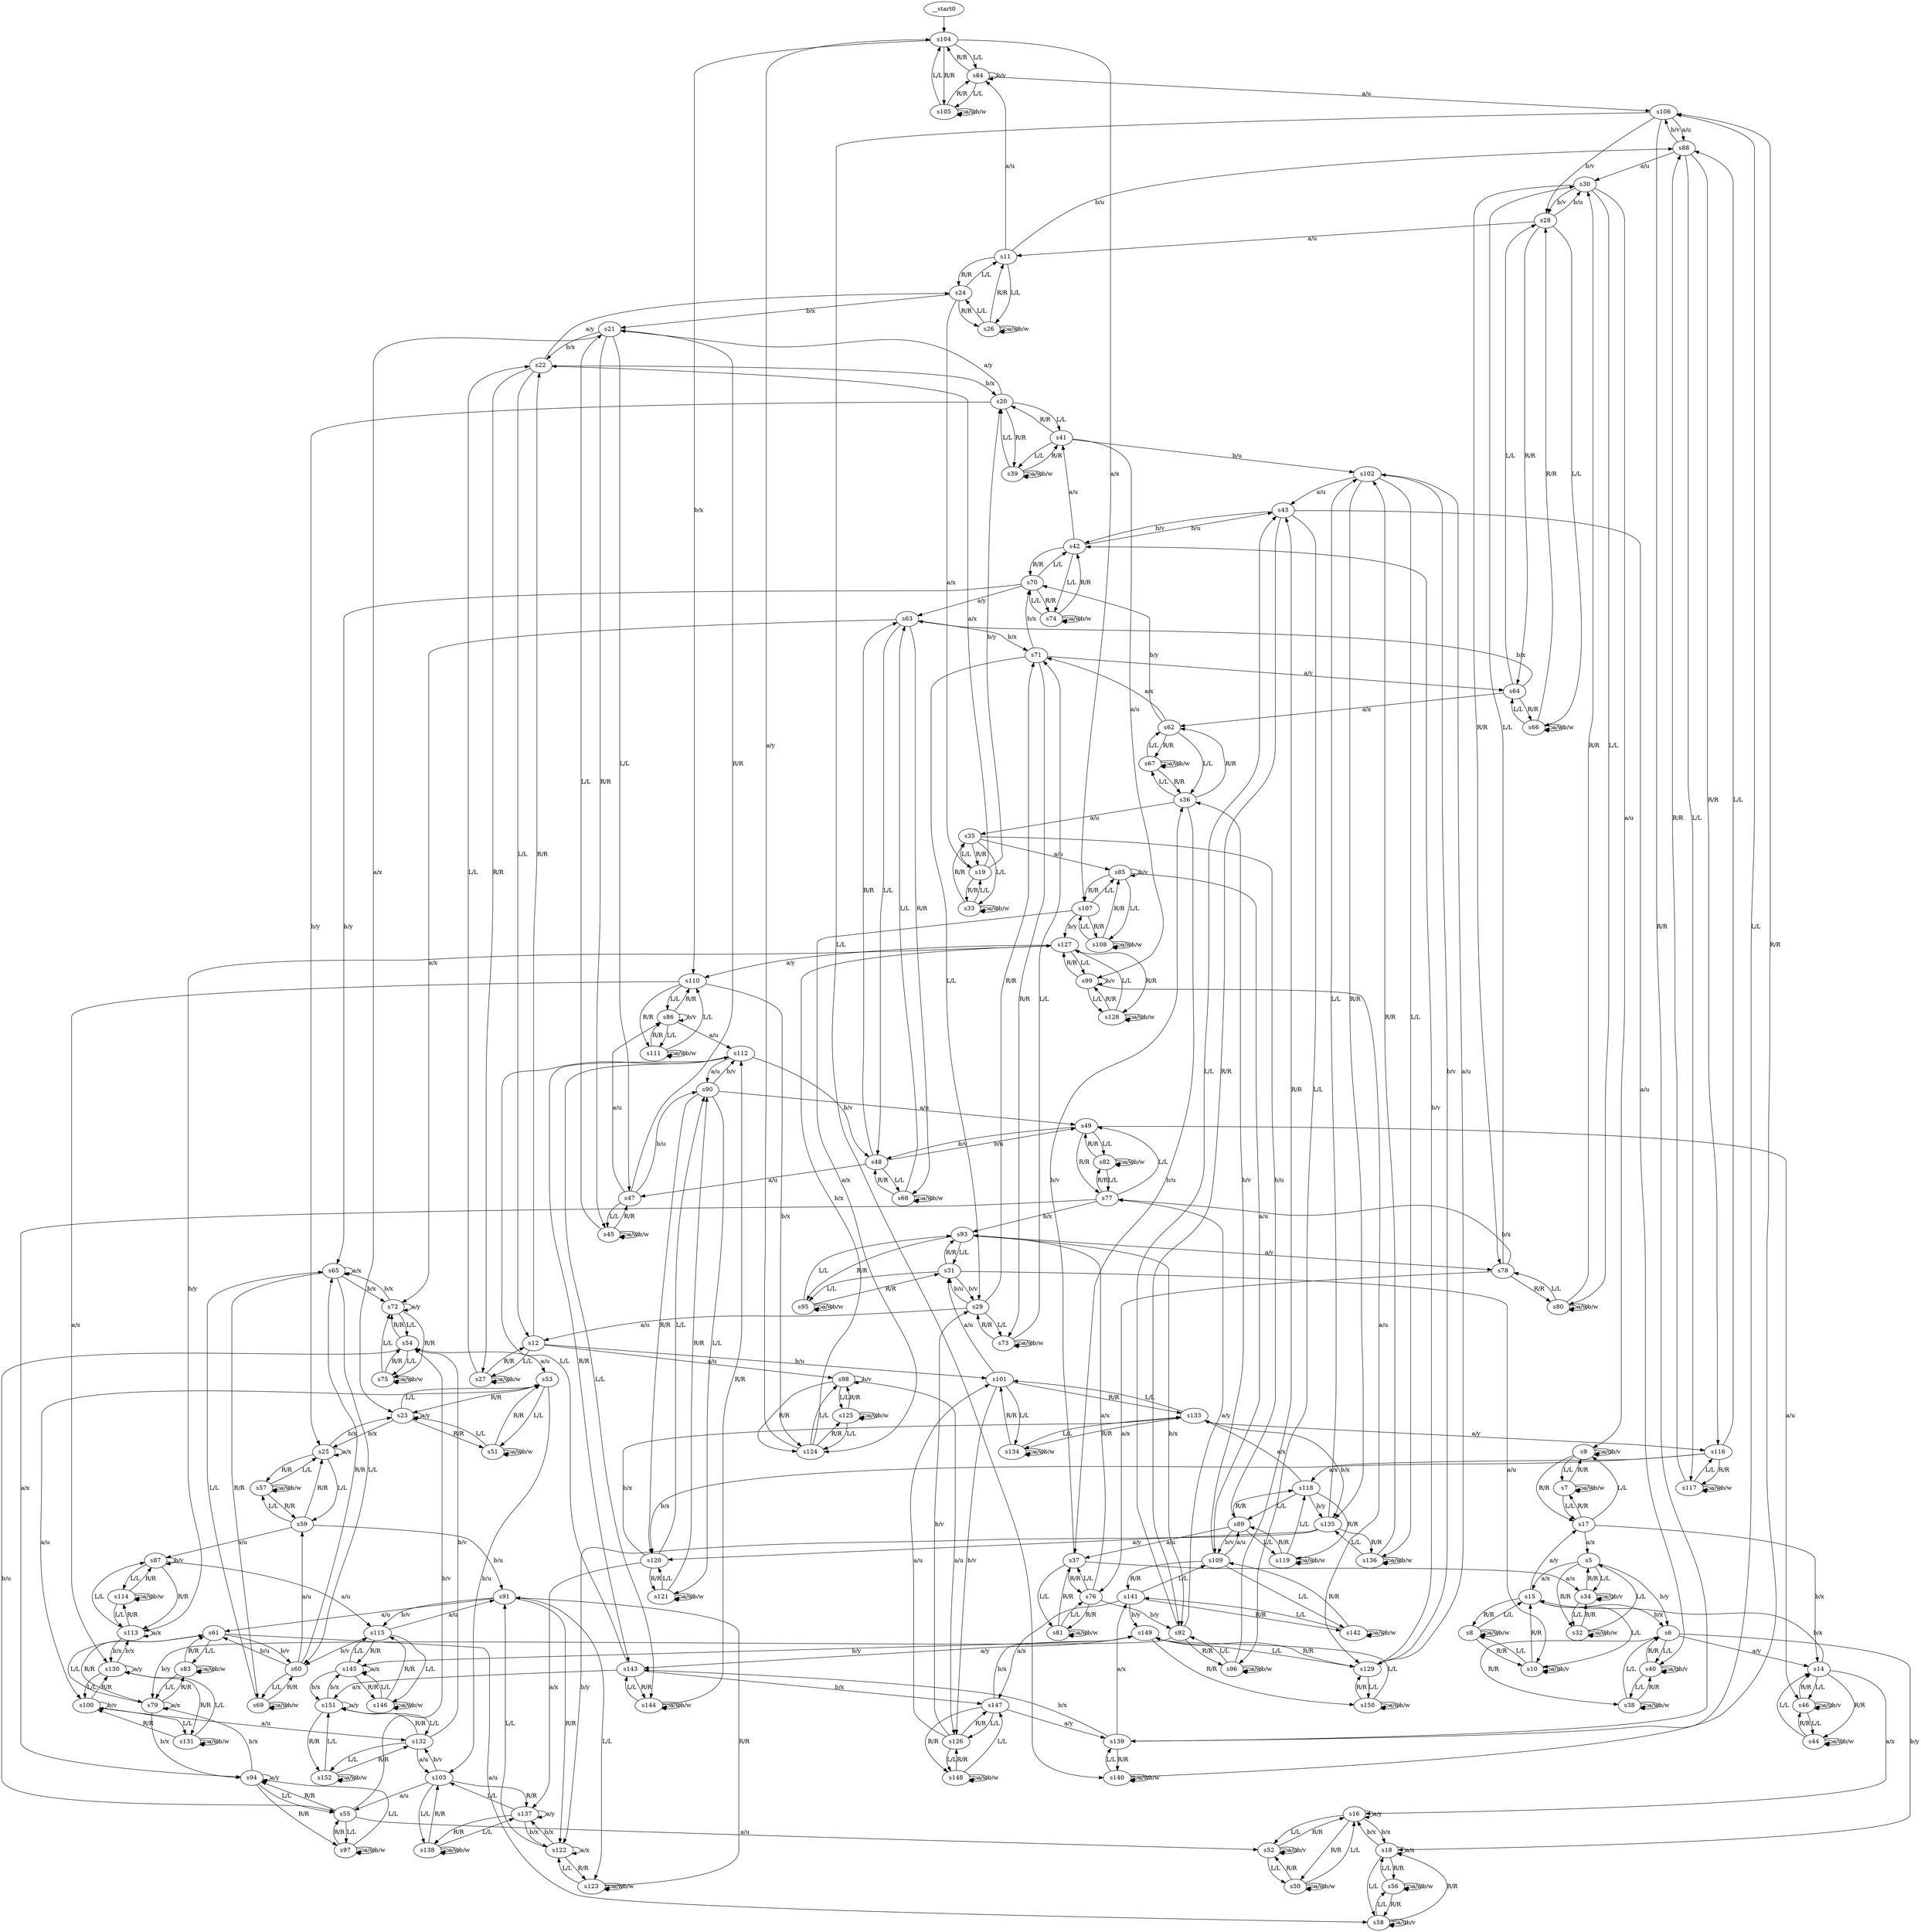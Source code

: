 digraph g {
  __start0 -> s104;

  s104 -> s84 [label="L/L"]
  s104 -> s105 [label="R/R"]
  s104 -> s107 [label="a/x"]
  s104 -> s110 [label="b/x"]
  s5 -> s34 [label="L/L"]
  s5 -> s32 [label="R/R"]
  s5 -> s15 [label="a/x"]
  s5 -> s6 [label="b/y"]
  s6 -> s40 [label="L/L"]
  s6 -> s38 [label="R/R"]
  s6 -> s14 [label="a/y"]
  s6 -> s18 [label="b/y"]
  s7 -> s17 [label="L/L"]
  s7 -> s9 [label="R/R"]
  s7 -> s7 [label="a/w"]
  s7 -> s7 [label="b/w"]
  s8 -> s15 [label="L/L"]
  s8 -> s10 [label="R/R"]
  s8 -> s8 [label="a/w"]
  s8 -> s8 [label="b/w"]
  s9 -> s7 [label="L/L"]
  s9 -> s17 [label="R/R"]
  s9 -> s9 [label="a/u"]
  s9 -> s9 [label="b/v"]
  s10 -> s8 [label="L/L"]
  s10 -> s15 [label="R/R"]
  s10 -> s10 [label="a/u"]
  s10 -> s10 [label="b/v"]
  s11 -> s26 [label="L/L"]
  s11 -> s24 [label="R/R"]
  s11 -> s84 [label="a/u"]
  s11 -> s88 [label="b/u"]
  s12 -> s27 [label="L/L"]
  s12 -> s22 [label="R/R"]
  s12 -> s98 [label="a/u"]
  s12 -> s101 [label="b/u"]
  s14 -> s46 [label="L/L"]
  s14 -> s44 [label="R/R"]
  s14 -> s16 [label="a/x"]
  s14 -> s15 [label="b/x"]
  s15 -> s10 [label="L/L"]
  s15 -> s8 [label="R/R"]
  s15 -> s17 [label="a/y"]
  s15 -> s6 [label="b/x"]
  s16 -> s52 [label="L/L"]
  s16 -> s50 [label="R/R"]
  s16 -> s16 [label="a/y"]
  s16 -> s18 [label="b/x"]
  s17 -> s9 [label="L/L"]
  s17 -> s7 [label="R/R"]
  s17 -> s5 [label="a/x"]
  s17 -> s14 [label="b/x"]
  s18 -> s58 [label="L/L"]
  s18 -> s56 [label="R/R"]
  s18 -> s18 [label="a/x"]
  s18 -> s16 [label="b/x"]
  s19 -> s35 [label="L/L"]
  s19 -> s33 [label="R/R"]
  s19 -> s22 [label="a/x"]
  s19 -> s20 [label="b/y"]
  s20 -> s41 [label="L/L"]
  s20 -> s39 [label="R/R"]
  s20 -> s21 [label="a/y"]
  s20 -> s25 [label="b/y"]
  s21 -> s47 [label="L/L"]
  s21 -> s45 [label="R/R"]
  s21 -> s23 [label="a/x"]
  s21 -> s22 [label="b/x"]
  s22 -> s12 [label="L/L"]
  s22 -> s27 [label="R/R"]
  s22 -> s24 [label="a/y"]
  s22 -> s20 [label="b/x"]
  s23 -> s53 [label="L/L"]
  s23 -> s51 [label="R/R"]
  s23 -> s23 [label="a/y"]
  s23 -> s25 [label="b/x"]
  s24 -> s11 [label="L/L"]
  s24 -> s26 [label="R/R"]
  s24 -> s19 [label="a/x"]
  s24 -> s21 [label="b/x"]
  s25 -> s59 [label="L/L"]
  s25 -> s57 [label="R/R"]
  s25 -> s25 [label="a/x"]
  s25 -> s23 [label="b/x"]
  s26 -> s24 [label="L/L"]
  s26 -> s11 [label="R/R"]
  s26 -> s26 [label="a/w"]
  s26 -> s26 [label="b/w"]
  s27 -> s22 [label="L/L"]
  s27 -> s12 [label="R/R"]
  s27 -> s27 [label="a/w"]
  s27 -> s27 [label="b/w"]
  s28 -> s66 [label="L/L"]
  s28 -> s64 [label="R/R"]
  s28 -> s11 [label="a/u"]
  s28 -> s30 [label="b/u"]
  s29 -> s73 [label="L/L"]
  s29 -> s71 [label="R/R"]
  s29 -> s12 [label="a/u"]
  s29 -> s31 [label="b/u"]
  s30 -> s80 [label="L/L"]
  s30 -> s78 [label="R/R"]
  s30 -> s9 [label="a/u"]
  s30 -> s28 [label="b/v"]
  s31 -> s95 [label="L/L"]
  s31 -> s93 [label="R/R"]
  s31 -> s10 [label="a/u"]
  s31 -> s29 [label="b/v"]
  s32 -> s5 [label="L/L"]
  s32 -> s34 [label="R/R"]
  s32 -> s32 [label="a/w"]
  s32 -> s32 [label="b/w"]
  s33 -> s19 [label="L/L"]
  s33 -> s35 [label="R/R"]
  s33 -> s33 [label="a/w"]
  s33 -> s33 [label="b/w"]
  s34 -> s32 [label="L/L"]
  s34 -> s5 [label="R/R"]
  s34 -> s34 [label="a/u"]
  s34 -> s34 [label="b/v"]
  s35 -> s33 [label="L/L"]
  s35 -> s19 [label="R/R"]
  s35 -> s85 [label="a/u"]
  s35 -> s89 [label="b/u"]
  s36 -> s67 [label="L/L"]
  s36 -> s62 [label="R/R"]
  s36 -> s35 [label="a/u"]
  s36 -> s37 [label="b/u"]
  s37 -> s81 [label="L/L"]
  s37 -> s76 [label="R/R"]
  s37 -> s34 [label="a/u"]
  s37 -> s36 [label="b/v"]
  s38 -> s6 [label="L/L"]
  s38 -> s40 [label="R/R"]
  s38 -> s38 [label="a/w"]
  s38 -> s38 [label="b/w"]
  s39 -> s20 [label="L/L"]
  s39 -> s41 [label="R/R"]
  s39 -> s39 [label="a/w"]
  s39 -> s39 [label="b/w"]
  s40 -> s38 [label="L/L"]
  s40 -> s6 [label="R/R"]
  s40 -> s40 [label="a/u"]
  s40 -> s40 [label="b/v"]
  s41 -> s39 [label="L/L"]
  s41 -> s20 [label="R/R"]
  s41 -> s99 [label="a/u"]
  s41 -> s102 [label="b/u"]
  s42 -> s74 [label="L/L"]
  s42 -> s70 [label="R/R"]
  s42 -> s41 [label="a/u"]
  s42 -> s43 [label="b/u"]
  s43 -> s96 [label="L/L"]
  s43 -> s92 [label="R/R"]
  s43 -> s40 [label="a/u"]
  s43 -> s42 [label="b/v"]
  s44 -> s14 [label="L/L"]
  s44 -> s46 [label="R/R"]
  s44 -> s44 [label="a/w"]
  s44 -> s44 [label="b/w"]
  s45 -> s21 [label="L/L"]
  s45 -> s47 [label="R/R"]
  s45 -> s45 [label="a/w"]
  s45 -> s45 [label="b/w"]
  s46 -> s44 [label="L/L"]
  s46 -> s14 [label="R/R"]
  s46 -> s46 [label="a/u"]
  s46 -> s46 [label="b/v"]
  s47 -> s45 [label="L/L"]
  s47 -> s21 [label="R/R"]
  s47 -> s86 [label="a/u"]
  s47 -> s90 [label="b/u"]
  s48 -> s68 [label="L/L"]
  s48 -> s63 [label="R/R"]
  s48 -> s47 [label="a/u"]
  s48 -> s49 [label="b/u"]
  s49 -> s82 [label="L/L"]
  s49 -> s77 [label="R/R"]
  s49 -> s46 [label="a/u"]
  s49 -> s48 [label="b/v"]
  s50 -> s16 [label="L/L"]
  s50 -> s52 [label="R/R"]
  s50 -> s50 [label="a/w"]
  s50 -> s50 [label="b/w"]
  s51 -> s23 [label="L/L"]
  s51 -> s53 [label="R/R"]
  s51 -> s51 [label="a/w"]
  s51 -> s51 [label="b/w"]
  s52 -> s50 [label="L/L"]
  s52 -> s16 [label="R/R"]
  s52 -> s52 [label="a/u"]
  s52 -> s52 [label="b/v"]
  s53 -> s51 [label="L/L"]
  s53 -> s23 [label="R/R"]
  s53 -> s100 [label="a/u"]
  s53 -> s103 [label="b/u"]
  s54 -> s75 [label="L/L"]
  s54 -> s72 [label="R/R"]
  s54 -> s53 [label="a/u"]
  s54 -> s55 [label="b/u"]
  s55 -> s97 [label="L/L"]
  s55 -> s94 [label="R/R"]
  s55 -> s52 [label="a/u"]
  s55 -> s54 [label="b/v"]
  s56 -> s18 [label="L/L"]
  s56 -> s58 [label="R/R"]
  s56 -> s56 [label="a/w"]
  s56 -> s56 [label="b/w"]
  s57 -> s25 [label="L/L"]
  s57 -> s59 [label="R/R"]
  s57 -> s57 [label="a/w"]
  s57 -> s57 [label="b/w"]
  s58 -> s56 [label="L/L"]
  s58 -> s18 [label="R/R"]
  s58 -> s58 [label="a/u"]
  s58 -> s58 [label="b/v"]
  s59 -> s57 [label="L/L"]
  s59 -> s25 [label="R/R"]
  s59 -> s87 [label="a/u"]
  s59 -> s91 [label="b/u"]
  s60 -> s69 [label="L/L"]
  s60 -> s65 [label="R/R"]
  s60 -> s59 [label="a/u"]
  s60 -> s61 [label="b/u"]
  s61 -> s83 [label="L/L"]
  s61 -> s79 [label="R/R"]
  s61 -> s58 [label="a/u"]
  s61 -> s60 [label="b/v"]
  s62 -> s36 [label="L/L"]
  s62 -> s67 [label="R/R"]
  s62 -> s71 [label="a/x"]
  s62 -> s70 [label="b/y"]
  s63 -> s48 [label="L/L"]
  s63 -> s68 [label="R/R"]
  s63 -> s72 [label="a/x"]
  s63 -> s71 [label="b/x"]
  s64 -> s28 [label="L/L"]
  s64 -> s66 [label="R/R"]
  s64 -> s62 [label="a/x"]
  s64 -> s63 [label="b/x"]
  s65 -> s60 [label="L/L"]
  s65 -> s69 [label="R/R"]
  s65 -> s65 [label="a/x"]
  s65 -> s72 [label="b/x"]
  s66 -> s64 [label="L/L"]
  s66 -> s28 [label="R/R"]
  s66 -> s66 [label="a/w"]
  s66 -> s66 [label="b/w"]
  s67 -> s62 [label="L/L"]
  s67 -> s36 [label="R/R"]
  s67 -> s67 [label="a/w"]
  s67 -> s67 [label="b/w"]
  s68 -> s63 [label="L/L"]
  s68 -> s48 [label="R/R"]
  s68 -> s68 [label="a/w"]
  s68 -> s68 [label="b/w"]
  s69 -> s65 [label="L/L"]
  s69 -> s60 [label="R/R"]
  s69 -> s69 [label="a/w"]
  s69 -> s69 [label="b/w"]
  s70 -> s42 [label="L/L"]
  s70 -> s74 [label="R/R"]
  s70 -> s63 [label="a/y"]
  s70 -> s65 [label="b/y"]
  s71 -> s29 [label="L/L"]
  s71 -> s73 [label="R/R"]
  s71 -> s64 [label="a/y"]
  s71 -> s70 [label="b/x"]
  s72 -> s54 [label="L/L"]
  s72 -> s75 [label="R/R"]
  s72 -> s72 [label="a/y"]
  s72 -> s65 [label="b/x"]
  s73 -> s71 [label="L/L"]
  s73 -> s29 [label="R/R"]
  s73 -> s73 [label="a/w"]
  s73 -> s73 [label="b/w"]
  s74 -> s70 [label="L/L"]
  s74 -> s42 [label="R/R"]
  s74 -> s74 [label="a/w"]
  s74 -> s74 [label="b/w"]
  s75 -> s72 [label="L/L"]
  s75 -> s54 [label="R/R"]
  s75 -> s75 [label="a/w"]
  s75 -> s75 [label="b/w"]
  s76 -> s37 [label="L/L"]
  s76 -> s81 [label="R/R"]
  s76 -> s93 [label="a/x"]
  s76 -> s92 [label="b/y"]
  s77 -> s49 [label="L/L"]
  s77 -> s82 [label="R/R"]
  s77 -> s94 [label="a/x"]
  s77 -> s93 [label="b/x"]
  s78 -> s30 [label="L/L"]
  s78 -> s80 [label="R/R"]
  s78 -> s76 [label="a/x"]
  s78 -> s77 [label="b/x"]
  s79 -> s61 [label="L/L"]
  s79 -> s83 [label="R/R"]
  s79 -> s79 [label="a/x"]
  s79 -> s94 [label="b/x"]
  s80 -> s78 [label="L/L"]
  s80 -> s30 [label="R/R"]
  s80 -> s80 [label="a/w"]
  s80 -> s80 [label="b/w"]
  s81 -> s76 [label="L/L"]
  s81 -> s37 [label="R/R"]
  s81 -> s81 [label="a/w"]
  s81 -> s81 [label="b/w"]
  s82 -> s77 [label="L/L"]
  s82 -> s49 [label="R/R"]
  s82 -> s82 [label="a/w"]
  s82 -> s82 [label="b/w"]
  s83 -> s79 [label="L/L"]
  s83 -> s61 [label="R/R"]
  s83 -> s83 [label="a/w"]
  s83 -> s83 [label="b/w"]
  s84 -> s105 [label="L/L"]
  s84 -> s104 [label="R/R"]
  s84 -> s106 [label="a/u"]
  s84 -> s84 [label="b/v"]
  s85 -> s108 [label="L/L"]
  s85 -> s107 [label="R/R"]
  s85 -> s109 [label="a/u"]
  s85 -> s85 [label="b/v"]
  s86 -> s111 [label="L/L"]
  s86 -> s110 [label="R/R"]
  s86 -> s112 [label="a/u"]
  s86 -> s86 [label="b/v"]
  s87 -> s114 [label="L/L"]
  s87 -> s113 [label="R/R"]
  s87 -> s115 [label="a/u"]
  s87 -> s87 [label="b/v"]
  s88 -> s117 [label="L/L"]
  s88 -> s116 [label="R/R"]
  s88 -> s30 [label="a/u"]
  s88 -> s106 [label="b/v"]
  s89 -> s119 [label="L/L"]
  s89 -> s118 [label="R/R"]
  s89 -> s37 [label="a/u"]
  s89 -> s109 [label="b/v"]
  s90 -> s121 [label="L/L"]
  s90 -> s120 [label="R/R"]
  s90 -> s49 [label="a/u"]
  s90 -> s112 [label="b/v"]
  s91 -> s123 [label="L/L"]
  s91 -> s122 [label="R/R"]
  s91 -> s61 [label="a/u"]
  s91 -> s115 [label="b/v"]
  s92 -> s43 [label="L/L"]
  s92 -> s96 [label="R/R"]
  s92 -> s77 [label="a/y"]
  s92 -> s79 [label="b/y"]
  s93 -> s31 [label="L/L"]
  s93 -> s95 [label="R/R"]
  s93 -> s78 [label="a/y"]
  s93 -> s92 [label="b/x"]
  s94 -> s55 [label="L/L"]
  s94 -> s97 [label="R/R"]
  s94 -> s94 [label="a/y"]
  s94 -> s79 [label="b/x"]
  s95 -> s93 [label="L/L"]
  s95 -> s31 [label="R/R"]
  s95 -> s95 [label="a/w"]
  s95 -> s95 [label="b/w"]
  s96 -> s92 [label="L/L"]
  s96 -> s43 [label="R/R"]
  s96 -> s96 [label="a/w"]
  s96 -> s96 [label="b/w"]
  s97 -> s94 [label="L/L"]
  s97 -> s55 [label="R/R"]
  s97 -> s97 [label="a/w"]
  s97 -> s97 [label="b/w"]
  s98 -> s125 [label="L/L"]
  s98 -> s124 [label="R/R"]
  s98 -> s126 [label="a/u"]
  s98 -> s98 [label="b/v"]
  s99 -> s128 [label="L/L"]
  s99 -> s127 [label="R/R"]
  s99 -> s129 [label="a/u"]
  s99 -> s99 [label="b/v"]
  s100 -> s131 [label="L/L"]
  s100 -> s130 [label="R/R"]
  s100 -> s132 [label="a/u"]
  s100 -> s100 [label="b/v"]
  s101 -> s134 [label="L/L"]
  s101 -> s133 [label="R/R"]
  s101 -> s31 [label="a/u"]
  s101 -> s126 [label="b/v"]
  s102 -> s136 [label="L/L"]
  s102 -> s135 [label="R/R"]
  s102 -> s43 [label="a/u"]
  s102 -> s129 [label="b/v"]
  s103 -> s138 [label="L/L"]
  s103 -> s137 [label="R/R"]
  s103 -> s55 [label="a/u"]
  s103 -> s132 [label="b/v"]
  s105 -> s104 [label="L/L"]
  s105 -> s84 [label="R/R"]
  s105 -> s105 [label="a/w"]
  s105 -> s105 [label="b/w"]
  s106 -> s140 [label="L/L"]
  s106 -> s139 [label="R/R"]
  s106 -> s88 [label="a/u"]
  s106 -> s28 [label="b/v"]
  s107 -> s85 [label="L/L"]
  s107 -> s108 [label="R/R"]
  s107 -> s124 [label="a/x"]
  s107 -> s127 [label="b/y"]
  s108 -> s107 [label="L/L"]
  s108 -> s85 [label="R/R"]
  s108 -> s108 [label="a/w"]
  s108 -> s108 [label="b/w"]
  s109 -> s142 [label="L/L"]
  s109 -> s141 [label="R/R"]
  s109 -> s89 [label="a/u"]
  s109 -> s36 [label="b/v"]
  s110 -> s86 [label="L/L"]
  s110 -> s111 [label="R/R"]
  s110 -> s130 [label="a/x"]
  s110 -> s124 [label="b/x"]
  s111 -> s110 [label="L/L"]
  s111 -> s86 [label="R/R"]
  s111 -> s111 [label="a/w"]
  s111 -> s111 [label="b/w"]
  s112 -> s144 [label="L/L"]
  s112 -> s143 [label="R/R"]
  s112 -> s90 [label="a/u"]
  s112 -> s48 [label="b/v"]
  s113 -> s87 [label="L/L"]
  s113 -> s114 [label="R/R"]
  s113 -> s113 [label="a/x"]
  s113 -> s130 [label="b/x"]
  s114 -> s113 [label="L/L"]
  s114 -> s87 [label="R/R"]
  s114 -> s114 [label="a/w"]
  s114 -> s114 [label="b/w"]
  s115 -> s146 [label="L/L"]
  s115 -> s145 [label="R/R"]
  s115 -> s91 [label="a/u"]
  s115 -> s60 [label="b/v"]
  s116 -> s88 [label="L/L"]
  s116 -> s117 [label="R/R"]
  s116 -> s118 [label="a/x"]
  s116 -> s120 [label="b/x"]
  s117 -> s116 [label="L/L"]
  s117 -> s88 [label="R/R"]
  s117 -> s117 [label="a/w"]
  s117 -> s117 [label="b/w"]
  s118 -> s89 [label="L/L"]
  s118 -> s119 [label="R/R"]
  s118 -> s133 [label="a/x"]
  s118 -> s135 [label="b/y"]
  s119 -> s118 [label="L/L"]
  s119 -> s89 [label="R/R"]
  s119 -> s119 [label="a/w"]
  s119 -> s119 [label="b/w"]
  s120 -> s90 [label="L/L"]
  s120 -> s121 [label="R/R"]
  s120 -> s137 [label="a/x"]
  s120 -> s133 [label="b/x"]
  s121 -> s120 [label="L/L"]
  s121 -> s90 [label="R/R"]
  s121 -> s121 [label="a/w"]
  s121 -> s121 [label="b/w"]
  s122 -> s91 [label="L/L"]
  s122 -> s123 [label="R/R"]
  s122 -> s122 [label="a/x"]
  s122 -> s137 [label="b/x"]
  s123 -> s122 [label="L/L"]
  s123 -> s91 [label="R/R"]
  s123 -> s123 [label="a/w"]
  s123 -> s123 [label="b/w"]
  s124 -> s98 [label="L/L"]
  s124 -> s125 [label="R/R"]
  s124 -> s104 [label="a/y"]
  s124 -> s127 [label="b/x"]
  s125 -> s124 [label="L/L"]
  s125 -> s98 [label="R/R"]
  s125 -> s125 [label="a/w"]
  s125 -> s125 [label="b/w"]
  s126 -> s148 [label="L/L"]
  s126 -> s147 [label="R/R"]
  s126 -> s101 [label="a/u"]
  s126 -> s29 [label="b/v"]
  s127 -> s99 [label="L/L"]
  s127 -> s128 [label="R/R"]
  s127 -> s110 [label="a/y"]
  s127 -> s113 [label="b/y"]
  s128 -> s127 [label="L/L"]
  s128 -> s99 [label="R/R"]
  s128 -> s128 [label="a/w"]
  s128 -> s128 [label="b/w"]
  s129 -> s150 [label="L/L"]
  s129 -> s149 [label="R/R"]
  s129 -> s102 [label="a/u"]
  s129 -> s42 [label="b/v"]
  s130 -> s100 [label="L/L"]
  s130 -> s131 [label="R/R"]
  s130 -> s130 [label="a/y"]
  s130 -> s113 [label="b/x"]
  s131 -> s130 [label="L/L"]
  s131 -> s100 [label="R/R"]
  s131 -> s131 [label="a/w"]
  s131 -> s131 [label="b/w"]
  s132 -> s152 [label="L/L"]
  s132 -> s151 [label="R/R"]
  s132 -> s103 [label="a/u"]
  s132 -> s54 [label="b/v"]
  s133 -> s101 [label="L/L"]
  s133 -> s134 [label="R/R"]
  s133 -> s116 [label="a/y"]
  s133 -> s135 [label="b/x"]
  s134 -> s133 [label="L/L"]
  s134 -> s101 [label="R/R"]
  s134 -> s134 [label="a/w"]
  s134 -> s134 [label="b/w"]
  s135 -> s102 [label="L/L"]
  s135 -> s136 [label="R/R"]
  s135 -> s120 [label="a/y"]
  s135 -> s122 [label="b/y"]
  s136 -> s135 [label="L/L"]
  s136 -> s102 [label="R/R"]
  s136 -> s136 [label="a/w"]
  s136 -> s136 [label="b/w"]
  s137 -> s103 [label="L/L"]
  s137 -> s138 [label="R/R"]
  s137 -> s137 [label="a/y"]
  s137 -> s122 [label="b/x"]
  s138 -> s137 [label="L/L"]
  s138 -> s103 [label="R/R"]
  s138 -> s138 [label="a/w"]
  s138 -> s138 [label="b/w"]
  s139 -> s106 [label="L/L"]
  s139 -> s140 [label="R/R"]
  s139 -> s141 [label="a/x"]
  s139 -> s143 [label="b/x"]
  s140 -> s139 [label="L/L"]
  s140 -> s106 [label="R/R"]
  s140 -> s140 [label="a/w"]
  s140 -> s140 [label="b/w"]
  s141 -> s109 [label="L/L"]
  s141 -> s142 [label="R/R"]
  s141 -> s147 [label="a/x"]
  s141 -> s149 [label="b/y"]
  s142 -> s141 [label="L/L"]
  s142 -> s109 [label="R/R"]
  s142 -> s142 [label="a/w"]
  s142 -> s142 [label="b/w"]
  s143 -> s112 [label="L/L"]
  s143 -> s144 [label="R/R"]
  s143 -> s151 [label="a/x"]
  s143 -> s147 [label="b/x"]
  s144 -> s143 [label="L/L"]
  s144 -> s112 [label="R/R"]
  s144 -> s144 [label="a/w"]
  s144 -> s144 [label="b/w"]
  s145 -> s115 [label="L/L"]
  s145 -> s146 [label="R/R"]
  s145 -> s145 [label="a/x"]
  s145 -> s151 [label="b/x"]
  s146 -> s145 [label="L/L"]
  s146 -> s115 [label="R/R"]
  s146 -> s146 [label="a/w"]
  s146 -> s146 [label="b/w"]
  s147 -> s126 [label="L/L"]
  s147 -> s148 [label="R/R"]
  s147 -> s139 [label="a/y"]
  s147 -> s149 [label="b/x"]
  s148 -> s147 [label="L/L"]
  s148 -> s126 [label="R/R"]
  s148 -> s148 [label="a/w"]
  s148 -> s148 [label="b/w"]
  s149 -> s129 [label="L/L"]
  s149 -> s150 [label="R/R"]
  s149 -> s143 [label="a/y"]
  s149 -> s145 [label="b/y"]
  s150 -> s149 [label="L/L"]
  s150 -> s129 [label="R/R"]
  s150 -> s150 [label="a/w"]
  s150 -> s150 [label="b/w"]
  s151 -> s132 [label="L/L"]
  s151 -> s152 [label="R/R"]
  s151 -> s151 [label="a/y"]
  s151 -> s145 [label="b/x"]
  s152 -> s151 [label="L/L"]
  s152 -> s132 [label="R/R"]
  s152 -> s152 [label="a/w"]
  s152 -> s152 [label="b/w"]
}
